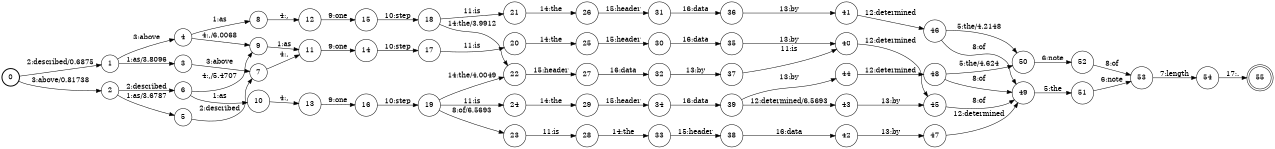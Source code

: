 digraph FST {
rankdir = LR;
size = "8.5,11";
label = "";
center = 1;
orientation = Portrait;
ranksep = "0.4";
nodesep = "0.25";
0 [label = "0", shape = circle, style = bold, fontsize = 14]
	0 -> 1 [label = "2:described/0.6875", fontsize = 14];
	0 -> 2 [label = "3:above/0.81738", fontsize = 14];
1 [label = "1", shape = circle, style = solid, fontsize = 14]
	1 -> 3 [label = "1:as/3.8096", fontsize = 14];
	1 -> 4 [label = "3:above", fontsize = 14];
2 [label = "2", shape = circle, style = solid, fontsize = 14]
	2 -> 5 [label = "1:as/3.6787", fontsize = 14];
	2 -> 6 [label = "2:described", fontsize = 14];
3 [label = "3", shape = circle, style = solid, fontsize = 14]
	3 -> 7 [label = "3:above", fontsize = 14];
4 [label = "4", shape = circle, style = solid, fontsize = 14]
	4 -> 8 [label = "1:as", fontsize = 14];
	4 -> 9 [label = "4:,/6.0068", fontsize = 14];
5 [label = "5", shape = circle, style = solid, fontsize = 14]
	5 -> 7 [label = "2:described", fontsize = 14];
6 [label = "6", shape = circle, style = solid, fontsize = 14]
	6 -> 10 [label = "1:as", fontsize = 14];
	6 -> 9 [label = "4:,/5.4707", fontsize = 14];
7 [label = "7", shape = circle, style = solid, fontsize = 14]
	7 -> 11 [label = "4:,", fontsize = 14];
8 [label = "8", shape = circle, style = solid, fontsize = 14]
	8 -> 12 [label = "4:,", fontsize = 14];
9 [label = "9", shape = circle, style = solid, fontsize = 14]
	9 -> 11 [label = "1:as", fontsize = 14];
10 [label = "10", shape = circle, style = solid, fontsize = 14]
	10 -> 13 [label = "4:,", fontsize = 14];
11 [label = "11", shape = circle, style = solid, fontsize = 14]
	11 -> 14 [label = "9:one", fontsize = 14];
12 [label = "12", shape = circle, style = solid, fontsize = 14]
	12 -> 15 [label = "9:one", fontsize = 14];
13 [label = "13", shape = circle, style = solid, fontsize = 14]
	13 -> 16 [label = "9:one", fontsize = 14];
14 [label = "14", shape = circle, style = solid, fontsize = 14]
	14 -> 17 [label = "10:step", fontsize = 14];
15 [label = "15", shape = circle, style = solid, fontsize = 14]
	15 -> 18 [label = "10:step", fontsize = 14];
16 [label = "16", shape = circle, style = solid, fontsize = 14]
	16 -> 19 [label = "10:step", fontsize = 14];
17 [label = "17", shape = circle, style = solid, fontsize = 14]
	17 -> 20 [label = "11:is", fontsize = 14];
18 [label = "18", shape = circle, style = solid, fontsize = 14]
	18 -> 21 [label = "11:is", fontsize = 14];
	18 -> 22 [label = "14:the/3.9912", fontsize = 14];
19 [label = "19", shape = circle, style = solid, fontsize = 14]
	19 -> 23 [label = "8:of/6.5693", fontsize = 14];
	19 -> 24 [label = "11:is", fontsize = 14];
	19 -> 22 [label = "14:the/4.0049", fontsize = 14];
20 [label = "20", shape = circle, style = solid, fontsize = 14]
	20 -> 25 [label = "14:the", fontsize = 14];
21 [label = "21", shape = circle, style = solid, fontsize = 14]
	21 -> 26 [label = "14:the", fontsize = 14];
22 [label = "22", shape = circle, style = solid, fontsize = 14]
	22 -> 27 [label = "15:header", fontsize = 14];
23 [label = "23", shape = circle, style = solid, fontsize = 14]
	23 -> 28 [label = "11:is", fontsize = 14];
24 [label = "24", shape = circle, style = solid, fontsize = 14]
	24 -> 29 [label = "14:the", fontsize = 14];
25 [label = "25", shape = circle, style = solid, fontsize = 14]
	25 -> 30 [label = "15:header", fontsize = 14];
26 [label = "26", shape = circle, style = solid, fontsize = 14]
	26 -> 31 [label = "15:header", fontsize = 14];
27 [label = "27", shape = circle, style = solid, fontsize = 14]
	27 -> 32 [label = "16:data", fontsize = 14];
28 [label = "28", shape = circle, style = solid, fontsize = 14]
	28 -> 33 [label = "14:the", fontsize = 14];
29 [label = "29", shape = circle, style = solid, fontsize = 14]
	29 -> 34 [label = "15:header", fontsize = 14];
30 [label = "30", shape = circle, style = solid, fontsize = 14]
	30 -> 35 [label = "16:data", fontsize = 14];
31 [label = "31", shape = circle, style = solid, fontsize = 14]
	31 -> 36 [label = "16:data", fontsize = 14];
32 [label = "32", shape = circle, style = solid, fontsize = 14]
	32 -> 37 [label = "13:by", fontsize = 14];
33 [label = "33", shape = circle, style = solid, fontsize = 14]
	33 -> 38 [label = "15:header", fontsize = 14];
34 [label = "34", shape = circle, style = solid, fontsize = 14]
	34 -> 39 [label = "16:data", fontsize = 14];
35 [label = "35", shape = circle, style = solid, fontsize = 14]
	35 -> 40 [label = "13:by", fontsize = 14];
36 [label = "36", shape = circle, style = solid, fontsize = 14]
	36 -> 41 [label = "13:by", fontsize = 14];
37 [label = "37", shape = circle, style = solid, fontsize = 14]
	37 -> 40 [label = "11:is", fontsize = 14];
38 [label = "38", shape = circle, style = solid, fontsize = 14]
	38 -> 42 [label = "16:data", fontsize = 14];
39 [label = "39", shape = circle, style = solid, fontsize = 14]
	39 -> 43 [label = "12:determined/6.5693", fontsize = 14];
	39 -> 44 [label = "13:by", fontsize = 14];
40 [label = "40", shape = circle, style = solid, fontsize = 14]
	40 -> 45 [label = "12:determined", fontsize = 14];
41 [label = "41", shape = circle, style = solid, fontsize = 14]
	41 -> 46 [label = "12:determined", fontsize = 14];
42 [label = "42", shape = circle, style = solid, fontsize = 14]
	42 -> 47 [label = "13:by", fontsize = 14];
43 [label = "43", shape = circle, style = solid, fontsize = 14]
	43 -> 45 [label = "13:by", fontsize = 14];
44 [label = "44", shape = circle, style = solid, fontsize = 14]
	44 -> 48 [label = "12:determined", fontsize = 14];
45 [label = "45", shape = circle, style = solid, fontsize = 14]
	45 -> 49 [label = "8:of", fontsize = 14];
46 [label = "46", shape = circle, style = solid, fontsize = 14]
	46 -> 49 [label = "8:of", fontsize = 14];
	46 -> 50 [label = "5:the/4.2148", fontsize = 14];
47 [label = "47", shape = circle, style = solid, fontsize = 14]
	47 -> 49 [label = "12:determined", fontsize = 14];
48 [label = "48", shape = circle, style = solid, fontsize = 14]
	48 -> 49 [label = "8:of", fontsize = 14];
	48 -> 50 [label = "5:the/4.624", fontsize = 14];
49 [label = "49", shape = circle, style = solid, fontsize = 14]
	49 -> 51 [label = "5:the", fontsize = 14];
50 [label = "50", shape = circle, style = solid, fontsize = 14]
	50 -> 52 [label = "6:note", fontsize = 14];
51 [label = "51", shape = circle, style = solid, fontsize = 14]
	51 -> 53 [label = "6:note", fontsize = 14];
52 [label = "52", shape = circle, style = solid, fontsize = 14]
	52 -> 53 [label = "8:of", fontsize = 14];
53 [label = "53", shape = circle, style = solid, fontsize = 14]
	53 -> 54 [label = "7:length", fontsize = 14];
54 [label = "54", shape = circle, style = solid, fontsize = 14]
	54 -> 55 [label = "17:.", fontsize = 14];
55 [label = "55", shape = doublecircle, style = solid, fontsize = 14]
}
